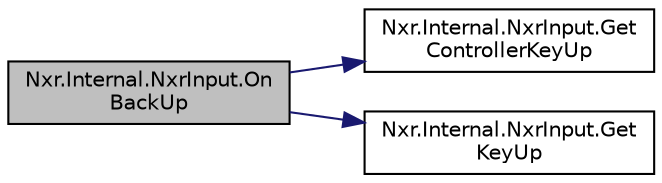 digraph "Nxr.Internal.NxrInput.OnBackUp"
{
 // LATEX_PDF_SIZE
  edge [fontname="Helvetica",fontsize="10",labelfontname="Helvetica",labelfontsize="10"];
  node [fontname="Helvetica",fontsize="10",shape=record];
  rankdir="LR";
  Node1 [label="Nxr.Internal.NxrInput.On\lBackUp",height=0.2,width=0.4,color="black", fillcolor="grey75", style="filled", fontcolor="black",tooltip="Whether the back button is up. (hmd or controller)"];
  Node1 -> Node2 [color="midnightblue",fontsize="10",style="solid",fontname="Helvetica"];
  Node2 [label="Nxr.Internal.NxrInput.Get\lControllerKeyUp",height=0.2,width=0.4,color="black", fillcolor="white", style="filled",URL="$class_nxr_1_1_internal_1_1_nxr_input.html#a73821bc845f9c8d882f2bc55e99c149e",tooltip="Check 3dof controller status, whether the button is up"];
  Node1 -> Node3 [color="midnightblue",fontsize="10",style="solid",fontname="Helvetica"];
  Node3 [label="Nxr.Internal.NxrInput.Get\lKeyUp",height=0.2,width=0.4,color="black", fillcolor="white", style="filled",URL="$class_nxr_1_1_internal_1_1_nxr_input.html#afb8395a93cf7314a3500d9f2af64a3de",tooltip="Check hmd key status, whether the button is up"];
}
